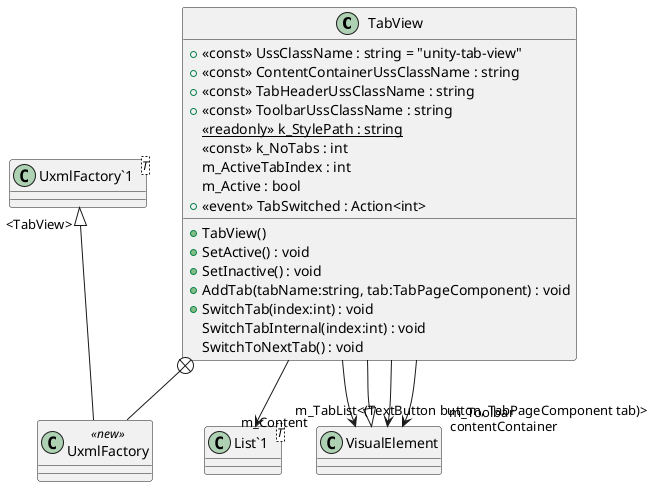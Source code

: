 @startuml
class TabView {
    + <<const>> UssClassName : string = "unity-tab-view"
    + <<const>> ContentContainerUssClassName : string
    + <<const>> TabHeaderUssClassName : string
    + <<const>> ToolbarUssClassName : string
    {static} <<readonly>> k_StylePath : string
    <<const>> k_NoTabs : int
    m_ActiveTabIndex : int
    m_Active : bool
    +  <<event>> TabSwitched : Action<int> 
    + TabView()
    + SetActive() : void
    + SetInactive() : void
    + AddTab(tabName:string, tab:TabPageComponent) : void
    + SwitchTab(index:int) : void
    SwitchTabInternal(index:int) : void
    SwitchToNextTab() : void
}
class "List`1"<T> {
}
class UxmlFactory <<new>> {
}
class "UxmlFactory`1"<T> {
}
VisualElement <|-- TabView
TabView --> "m_Content" VisualElement
TabView --> "m_Toolbar" VisualElement
TabView --> "m_TabList<(TextButton button, TabPageComponent tab)>" "List`1"
TabView --> "contentContainer" VisualElement
TabView +-- UxmlFactory
"UxmlFactory`1" "<TabView>" <|-- UxmlFactory
@enduml
